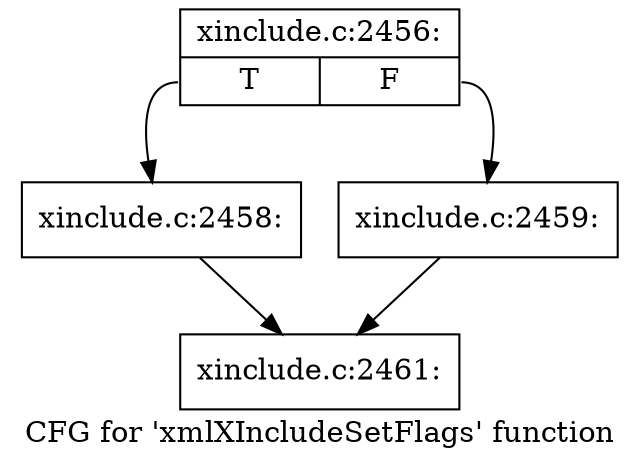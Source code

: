 digraph "CFG for 'xmlXIncludeSetFlags' function" {
	label="CFG for 'xmlXIncludeSetFlags' function";

	Node0x5285370 [shape=record,label="{xinclude.c:2456:|{<s0>T|<s1>F}}"];
	Node0x5285370:s0 -> Node0x52850e0;
	Node0x5285370:s1 -> Node0x5285130;
	Node0x52850e0 [shape=record,label="{xinclude.c:2458:}"];
	Node0x52850e0 -> Node0x53f9570;
	Node0x5285130 [shape=record,label="{xinclude.c:2459:}"];
	Node0x5285130 -> Node0x53f9570;
	Node0x53f9570 [shape=record,label="{xinclude.c:2461:}"];
}
